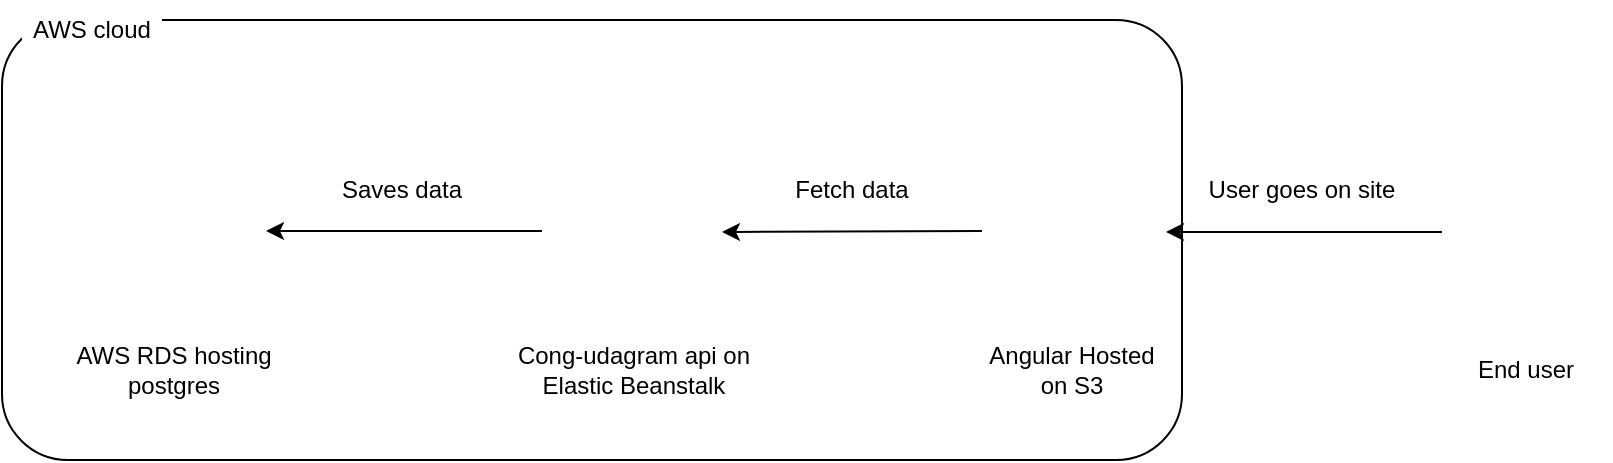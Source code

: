 <mxfile version="21.6.8" type="device">
  <diagram name="Page-1" id="b0Kwj3LbZ1GqtQ85QO7V">
    <mxGraphModel dx="960" dy="654" grid="1" gridSize="10" guides="1" tooltips="1" connect="1" arrows="1" fold="1" page="1" pageScale="1" pageWidth="850" pageHeight="1100" math="0" shadow="0">
      <root>
        <mxCell id="0" />
        <mxCell id="1" parent="0" />
        <mxCell id="e4haScHRnJKcSVeru6mm-2" value="" style="shape=image;verticalLabelPosition=bottom;labelBackgroundColor=default;verticalAlign=top;aspect=fixed;imageAspect=0;image=https://i.pinimg.com/474x/0a/7a/4d/0a7a4d0b9d934f477adc4bdb2fbdd1dd.jpg;" vertex="1" parent="1">
          <mxGeometry x="720" y="430" width="84.45" height="92" as="geometry" />
        </mxCell>
        <mxCell id="e4haScHRnJKcSVeru6mm-3" value="" style="shape=image;verticalLabelPosition=bottom;labelBackgroundColor=default;verticalAlign=top;aspect=fixed;imageAspect=0;image=https://cdn.worldvectorlogo.com/logos/amazon-s3-simple-storage-service.svg;" vertex="1" parent="1">
          <mxGeometry x="490" y="430" width="92" height="92" as="geometry" />
        </mxCell>
        <mxCell id="e4haScHRnJKcSVeru6mm-4" value="" style="shape=image;verticalLabelPosition=bottom;labelBackgroundColor=default;verticalAlign=top;aspect=fixed;imageAspect=0;image=https://ih1.redbubble.net/image.532698600.187/st,small,507x507-pad,600x600,f8f8f8.jpg;" vertex="1" parent="1">
          <mxGeometry x="270" y="430" width="92" height="92" as="geometry" />
        </mxCell>
        <mxCell id="e4haScHRnJKcSVeru6mm-5" value="" style="shape=image;verticalLabelPosition=bottom;labelBackgroundColor=default;verticalAlign=top;aspect=fixed;imageAspect=0;image=https://blog.shanelee.name/content/images/2017/07/rds.png;" vertex="1" parent="1">
          <mxGeometry x="40" y="430" width="92" height="92" as="geometry" />
        </mxCell>
        <mxCell id="e4haScHRnJKcSVeru6mm-6" value="" style="endArrow=classic;html=1;rounded=0;exitX=0;exitY=0.5;exitDx=0;exitDy=0;entryX=1;entryY=0.5;entryDx=0;entryDy=0;" edge="1" parent="1" source="e4haScHRnJKcSVeru6mm-2" target="e4haScHRnJKcSVeru6mm-3">
          <mxGeometry width="50" height="50" relative="1" as="geometry">
            <mxPoint x="370" y="400" as="sourcePoint" />
            <mxPoint x="420" y="350" as="targetPoint" />
          </mxGeometry>
        </mxCell>
        <mxCell id="e4haScHRnJKcSVeru6mm-7" value="" style="endArrow=classic;html=1;rounded=0;exitX=0;exitY=0.5;exitDx=0;exitDy=0;" edge="1" parent="1">
          <mxGeometry width="50" height="50" relative="1" as="geometry">
            <mxPoint x="490" y="475.5" as="sourcePoint" />
            <mxPoint x="360" y="476" as="targetPoint" />
          </mxGeometry>
        </mxCell>
        <mxCell id="e4haScHRnJKcSVeru6mm-8" value="" style="endArrow=classic;html=1;rounded=0;exitX=0;exitY=0.5;exitDx=0;exitDy=0;entryX=1;entryY=0.5;entryDx=0;entryDy=0;" edge="1" parent="1">
          <mxGeometry width="50" height="50" relative="1" as="geometry">
            <mxPoint x="270" y="475.5" as="sourcePoint" />
            <mxPoint x="132" y="475.5" as="targetPoint" />
          </mxGeometry>
        </mxCell>
        <mxCell id="e4haScHRnJKcSVeru6mm-9" value="User goes on site" style="text;html=1;strokeColor=none;fillColor=none;align=center;verticalAlign=middle;whiteSpace=wrap;rounded=0;" vertex="1" parent="1">
          <mxGeometry x="580" y="440" width="140" height="30" as="geometry" />
        </mxCell>
        <mxCell id="e4haScHRnJKcSVeru6mm-10" value="Fetch data" style="text;html=1;strokeColor=none;fillColor=none;align=center;verticalAlign=middle;whiteSpace=wrap;rounded=0;" vertex="1" parent="1">
          <mxGeometry x="360" y="440" width="130" height="30" as="geometry" />
        </mxCell>
        <mxCell id="e4haScHRnJKcSVeru6mm-11" value="Saves data" style="text;html=1;strokeColor=none;fillColor=none;align=center;verticalAlign=middle;whiteSpace=wrap;rounded=0;" vertex="1" parent="1">
          <mxGeometry x="130" y="440" width="140" height="30" as="geometry" />
        </mxCell>
        <mxCell id="e4haScHRnJKcSVeru6mm-12" value="End user" style="text;html=1;strokeColor=none;fillColor=none;align=center;verticalAlign=middle;whiteSpace=wrap;rounded=0;" vertex="1" parent="1">
          <mxGeometry x="732.22" y="530" width="60" height="30" as="geometry" />
        </mxCell>
        <mxCell id="e4haScHRnJKcSVeru6mm-13" value="Angular Hosted on S3" style="text;html=1;strokeColor=none;fillColor=none;align=center;verticalAlign=middle;whiteSpace=wrap;rounded=0;" vertex="1" parent="1">
          <mxGeometry x="490" y="530" width="90" height="30" as="geometry" />
        </mxCell>
        <mxCell id="e4haScHRnJKcSVeru6mm-14" value="Cong-udagram api on Elastic Beanstalk" style="text;html=1;strokeColor=none;fillColor=none;align=center;verticalAlign=middle;whiteSpace=wrap;rounded=0;" vertex="1" parent="1">
          <mxGeometry x="252" y="530" width="128" height="30" as="geometry" />
        </mxCell>
        <mxCell id="e4haScHRnJKcSVeru6mm-15" value="AWS RDS hosting postgres" style="text;html=1;strokeColor=none;fillColor=none;align=center;verticalAlign=middle;whiteSpace=wrap;rounded=0;" vertex="1" parent="1">
          <mxGeometry x="34" y="530" width="104" height="30" as="geometry" />
        </mxCell>
        <mxCell id="e4haScHRnJKcSVeru6mm-16" value="" style="rounded=1;whiteSpace=wrap;html=1;fillColor=none;" vertex="1" parent="1">
          <mxGeometry y="370" width="590" height="220" as="geometry" />
        </mxCell>
        <mxCell id="e4haScHRnJKcSVeru6mm-17" value="AWS cloud" style="text;html=1;strokeColor=none;fillColor=default;align=center;verticalAlign=middle;whiteSpace=wrap;rounded=0;" vertex="1" parent="1">
          <mxGeometry x="10" y="360" width="70" height="30" as="geometry" />
        </mxCell>
      </root>
    </mxGraphModel>
  </diagram>
</mxfile>
